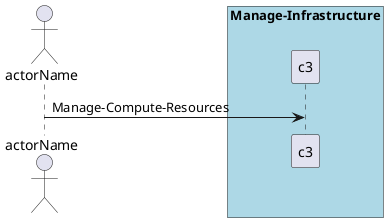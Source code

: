@startuml
Actor "actorName" as A

box "Manage-Infrastructure" #lightblue
participant "c3" as S
A -> S : Manage-Compute-Resources
end box

@enduml
